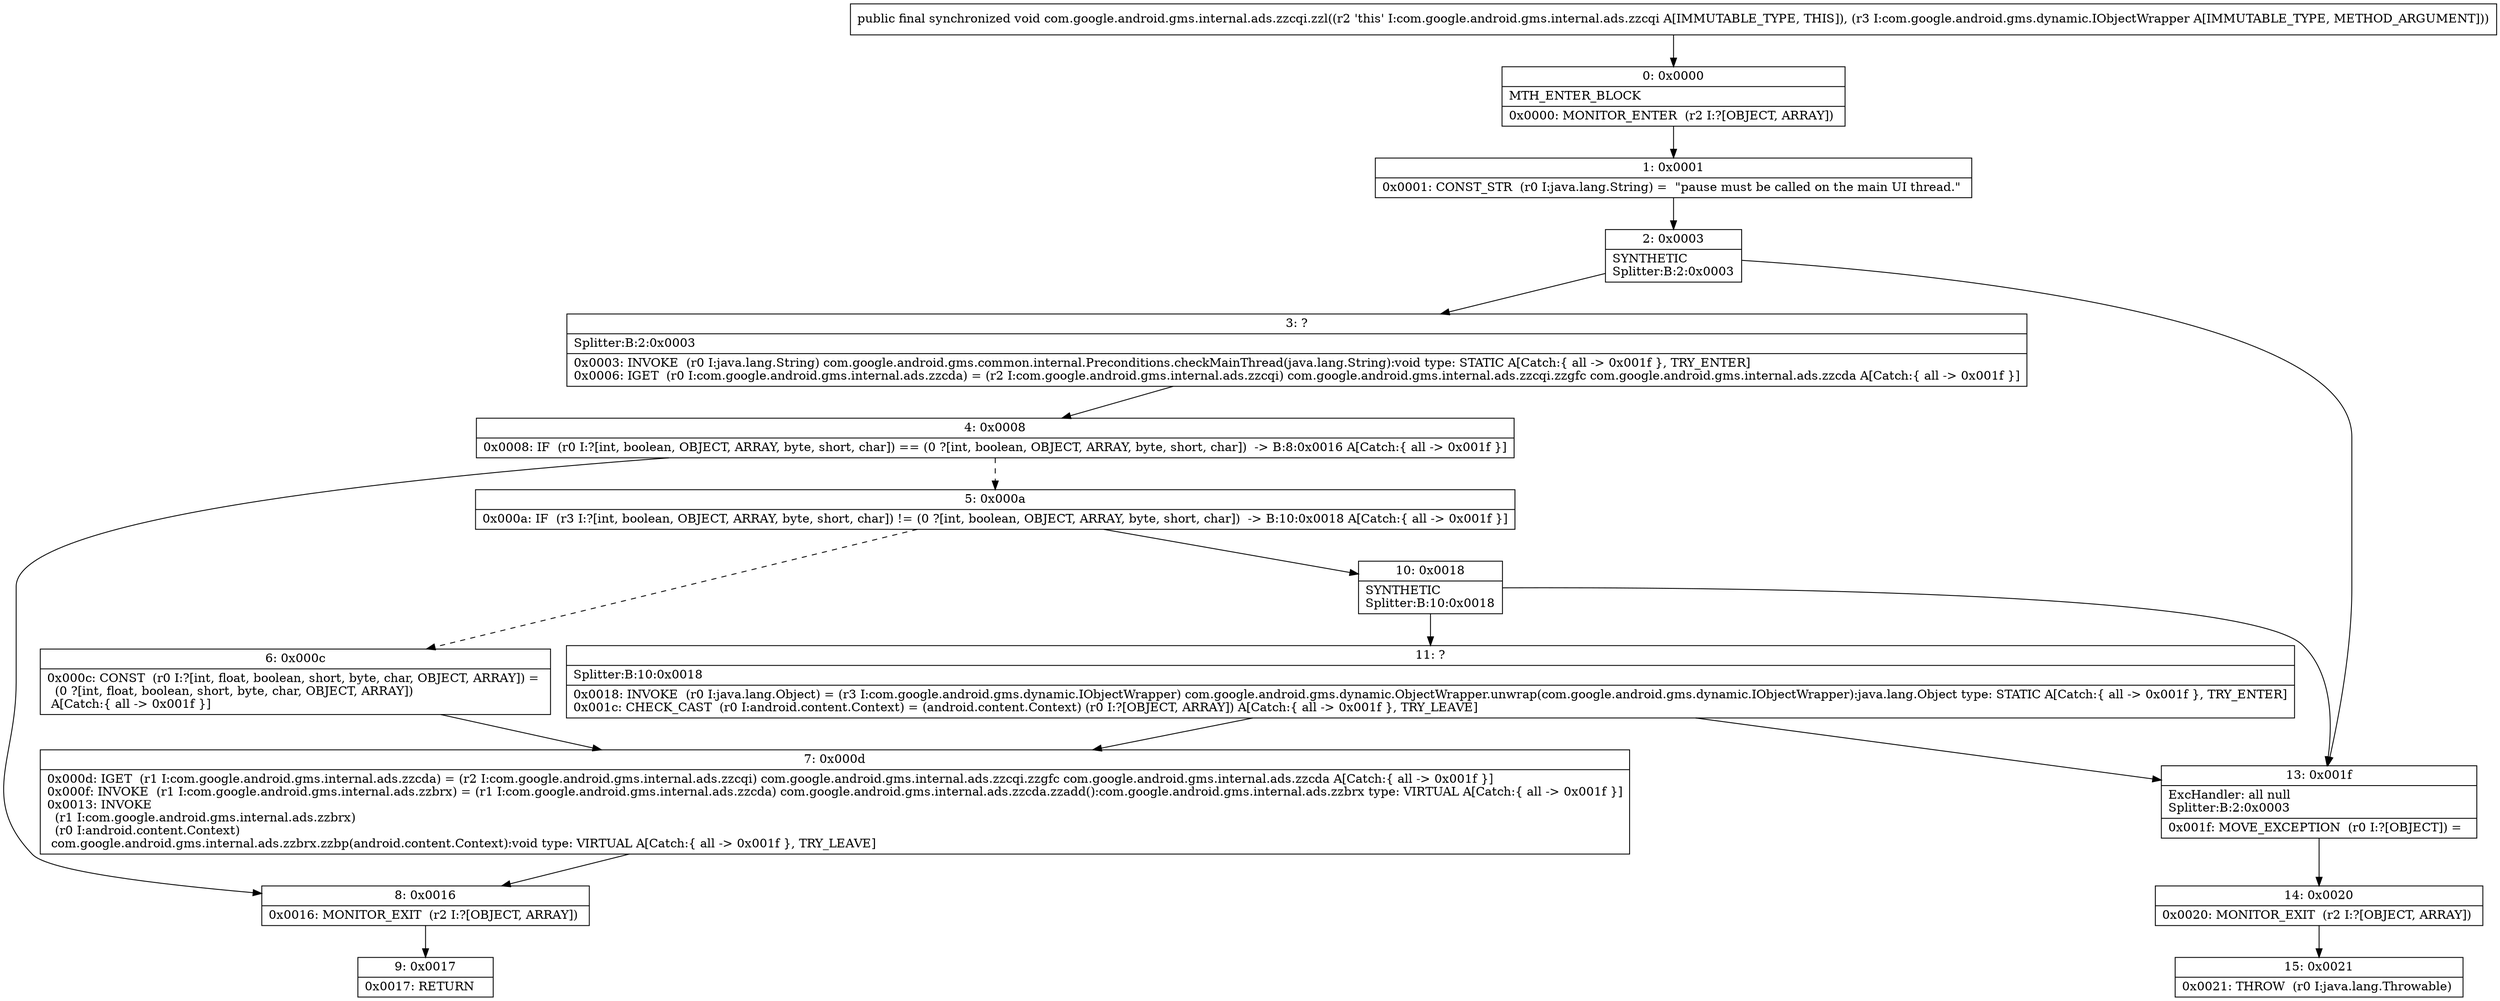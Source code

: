 digraph "CFG forcom.google.android.gms.internal.ads.zzcqi.zzl(Lcom\/google\/android\/gms\/dynamic\/IObjectWrapper;)V" {
Node_0 [shape=record,label="{0\:\ 0x0000|MTH_ENTER_BLOCK\l|0x0000: MONITOR_ENTER  (r2 I:?[OBJECT, ARRAY]) \l}"];
Node_1 [shape=record,label="{1\:\ 0x0001|0x0001: CONST_STR  (r0 I:java.lang.String) =  \"pause must be called on the main UI thread.\" \l}"];
Node_2 [shape=record,label="{2\:\ 0x0003|SYNTHETIC\lSplitter:B:2:0x0003\l}"];
Node_3 [shape=record,label="{3\:\ ?|Splitter:B:2:0x0003\l|0x0003: INVOKE  (r0 I:java.lang.String) com.google.android.gms.common.internal.Preconditions.checkMainThread(java.lang.String):void type: STATIC A[Catch:\{ all \-\> 0x001f \}, TRY_ENTER]\l0x0006: IGET  (r0 I:com.google.android.gms.internal.ads.zzcda) = (r2 I:com.google.android.gms.internal.ads.zzcqi) com.google.android.gms.internal.ads.zzcqi.zzgfc com.google.android.gms.internal.ads.zzcda A[Catch:\{ all \-\> 0x001f \}]\l}"];
Node_4 [shape=record,label="{4\:\ 0x0008|0x0008: IF  (r0 I:?[int, boolean, OBJECT, ARRAY, byte, short, char]) == (0 ?[int, boolean, OBJECT, ARRAY, byte, short, char])  \-\> B:8:0x0016 A[Catch:\{ all \-\> 0x001f \}]\l}"];
Node_5 [shape=record,label="{5\:\ 0x000a|0x000a: IF  (r3 I:?[int, boolean, OBJECT, ARRAY, byte, short, char]) != (0 ?[int, boolean, OBJECT, ARRAY, byte, short, char])  \-\> B:10:0x0018 A[Catch:\{ all \-\> 0x001f \}]\l}"];
Node_6 [shape=record,label="{6\:\ 0x000c|0x000c: CONST  (r0 I:?[int, float, boolean, short, byte, char, OBJECT, ARRAY]) = \l  (0 ?[int, float, boolean, short, byte, char, OBJECT, ARRAY])\l A[Catch:\{ all \-\> 0x001f \}]\l}"];
Node_7 [shape=record,label="{7\:\ 0x000d|0x000d: IGET  (r1 I:com.google.android.gms.internal.ads.zzcda) = (r2 I:com.google.android.gms.internal.ads.zzcqi) com.google.android.gms.internal.ads.zzcqi.zzgfc com.google.android.gms.internal.ads.zzcda A[Catch:\{ all \-\> 0x001f \}]\l0x000f: INVOKE  (r1 I:com.google.android.gms.internal.ads.zzbrx) = (r1 I:com.google.android.gms.internal.ads.zzcda) com.google.android.gms.internal.ads.zzcda.zzadd():com.google.android.gms.internal.ads.zzbrx type: VIRTUAL A[Catch:\{ all \-\> 0x001f \}]\l0x0013: INVOKE  \l  (r1 I:com.google.android.gms.internal.ads.zzbrx)\l  (r0 I:android.content.Context)\l com.google.android.gms.internal.ads.zzbrx.zzbp(android.content.Context):void type: VIRTUAL A[Catch:\{ all \-\> 0x001f \}, TRY_LEAVE]\l}"];
Node_8 [shape=record,label="{8\:\ 0x0016|0x0016: MONITOR_EXIT  (r2 I:?[OBJECT, ARRAY]) \l}"];
Node_9 [shape=record,label="{9\:\ 0x0017|0x0017: RETURN   \l}"];
Node_10 [shape=record,label="{10\:\ 0x0018|SYNTHETIC\lSplitter:B:10:0x0018\l}"];
Node_11 [shape=record,label="{11\:\ ?|Splitter:B:10:0x0018\l|0x0018: INVOKE  (r0 I:java.lang.Object) = (r3 I:com.google.android.gms.dynamic.IObjectWrapper) com.google.android.gms.dynamic.ObjectWrapper.unwrap(com.google.android.gms.dynamic.IObjectWrapper):java.lang.Object type: STATIC A[Catch:\{ all \-\> 0x001f \}, TRY_ENTER]\l0x001c: CHECK_CAST  (r0 I:android.content.Context) = (android.content.Context) (r0 I:?[OBJECT, ARRAY]) A[Catch:\{ all \-\> 0x001f \}, TRY_LEAVE]\l}"];
Node_13 [shape=record,label="{13\:\ 0x001f|ExcHandler: all null\lSplitter:B:2:0x0003\l|0x001f: MOVE_EXCEPTION  (r0 I:?[OBJECT]) =  \l}"];
Node_14 [shape=record,label="{14\:\ 0x0020|0x0020: MONITOR_EXIT  (r2 I:?[OBJECT, ARRAY]) \l}"];
Node_15 [shape=record,label="{15\:\ 0x0021|0x0021: THROW  (r0 I:java.lang.Throwable) \l}"];
MethodNode[shape=record,label="{public final synchronized void com.google.android.gms.internal.ads.zzcqi.zzl((r2 'this' I:com.google.android.gms.internal.ads.zzcqi A[IMMUTABLE_TYPE, THIS]), (r3 I:com.google.android.gms.dynamic.IObjectWrapper A[IMMUTABLE_TYPE, METHOD_ARGUMENT])) }"];
MethodNode -> Node_0;
Node_0 -> Node_1;
Node_1 -> Node_2;
Node_2 -> Node_3;
Node_2 -> Node_13;
Node_3 -> Node_4;
Node_4 -> Node_5[style=dashed];
Node_4 -> Node_8;
Node_5 -> Node_6[style=dashed];
Node_5 -> Node_10;
Node_6 -> Node_7;
Node_7 -> Node_8;
Node_8 -> Node_9;
Node_10 -> Node_11;
Node_10 -> Node_13;
Node_11 -> Node_13;
Node_11 -> Node_7;
Node_13 -> Node_14;
Node_14 -> Node_15;
}

